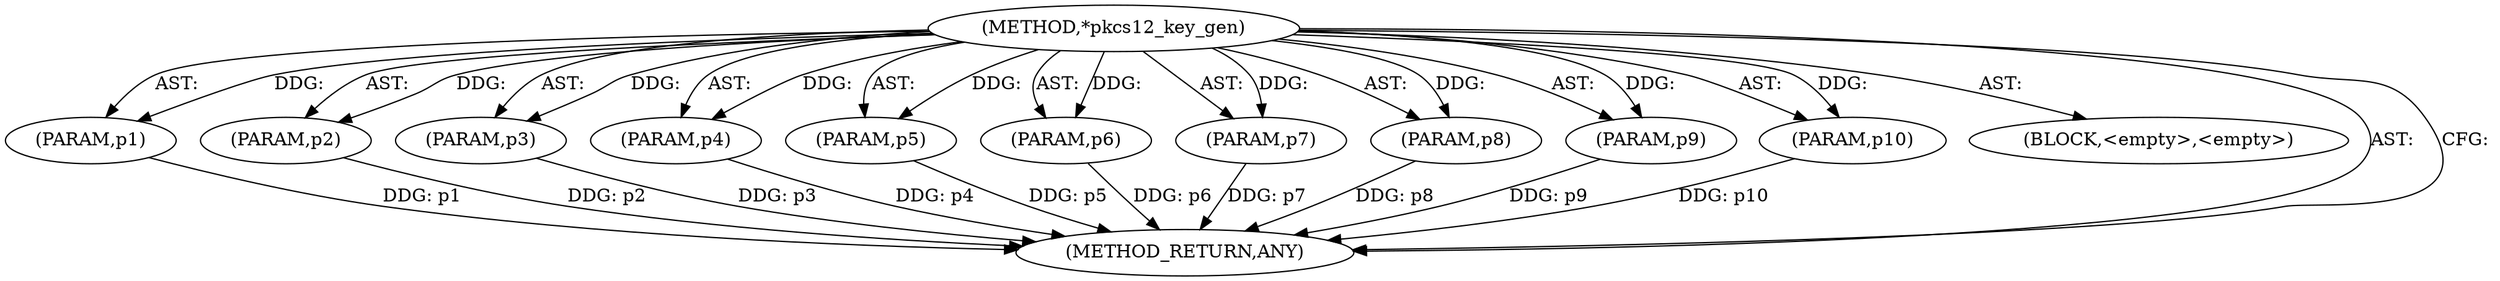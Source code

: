 digraph "*pkcs12_key_gen" {  
"372" [label = <(METHOD,*pkcs12_key_gen)> ]
"373" [label = <(PARAM,p1)> ]
"374" [label = <(PARAM,p2)> ]
"375" [label = <(PARAM,p3)> ]
"376" [label = <(PARAM,p4)> ]
"377" [label = <(PARAM,p5)> ]
"378" [label = <(PARAM,p6)> ]
"379" [label = <(PARAM,p7)> ]
"380" [label = <(PARAM,p8)> ]
"381" [label = <(PARAM,p9)> ]
"382" [label = <(PARAM,p10)> ]
"383" [label = <(BLOCK,&lt;empty&gt;,&lt;empty&gt;)> ]
"384" [label = <(METHOD_RETURN,ANY)> ]
  "372" -> "373"  [ label = "AST: "] 
  "372" -> "383"  [ label = "AST: "] 
  "372" -> "374"  [ label = "AST: "] 
  "372" -> "384"  [ label = "AST: "] 
  "372" -> "375"  [ label = "AST: "] 
  "372" -> "376"  [ label = "AST: "] 
  "372" -> "377"  [ label = "AST: "] 
  "372" -> "378"  [ label = "AST: "] 
  "372" -> "379"  [ label = "AST: "] 
  "372" -> "380"  [ label = "AST: "] 
  "372" -> "381"  [ label = "AST: "] 
  "372" -> "382"  [ label = "AST: "] 
  "372" -> "384"  [ label = "CFG: "] 
  "373" -> "384"  [ label = "DDG: p1"] 
  "374" -> "384"  [ label = "DDG: p2"] 
  "375" -> "384"  [ label = "DDG: p3"] 
  "376" -> "384"  [ label = "DDG: p4"] 
  "377" -> "384"  [ label = "DDG: p5"] 
  "378" -> "384"  [ label = "DDG: p6"] 
  "379" -> "384"  [ label = "DDG: p7"] 
  "380" -> "384"  [ label = "DDG: p8"] 
  "381" -> "384"  [ label = "DDG: p9"] 
  "382" -> "384"  [ label = "DDG: p10"] 
  "372" -> "373"  [ label = "DDG: "] 
  "372" -> "374"  [ label = "DDG: "] 
  "372" -> "375"  [ label = "DDG: "] 
  "372" -> "376"  [ label = "DDG: "] 
  "372" -> "377"  [ label = "DDG: "] 
  "372" -> "378"  [ label = "DDG: "] 
  "372" -> "379"  [ label = "DDG: "] 
  "372" -> "380"  [ label = "DDG: "] 
  "372" -> "381"  [ label = "DDG: "] 
  "372" -> "382"  [ label = "DDG: "] 
}

